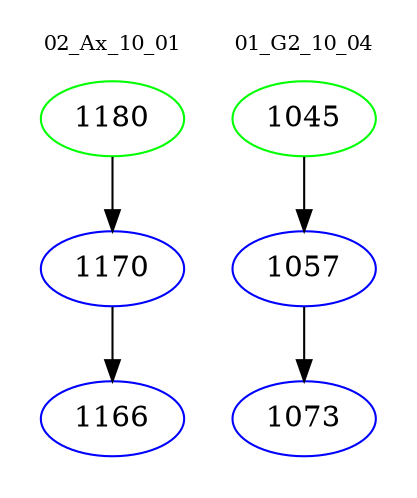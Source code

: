 digraph{
subgraph cluster_0 {
color = white
label = "02_Ax_10_01";
fontsize=10;
T0_1180 [label="1180", color="green"]
T0_1180 -> T0_1170 [color="black"]
T0_1170 [label="1170", color="blue"]
T0_1170 -> T0_1166 [color="black"]
T0_1166 [label="1166", color="blue"]
}
subgraph cluster_1 {
color = white
label = "01_G2_10_04";
fontsize=10;
T1_1045 [label="1045", color="green"]
T1_1045 -> T1_1057 [color="black"]
T1_1057 [label="1057", color="blue"]
T1_1057 -> T1_1073 [color="black"]
T1_1073 [label="1073", color="blue"]
}
}
